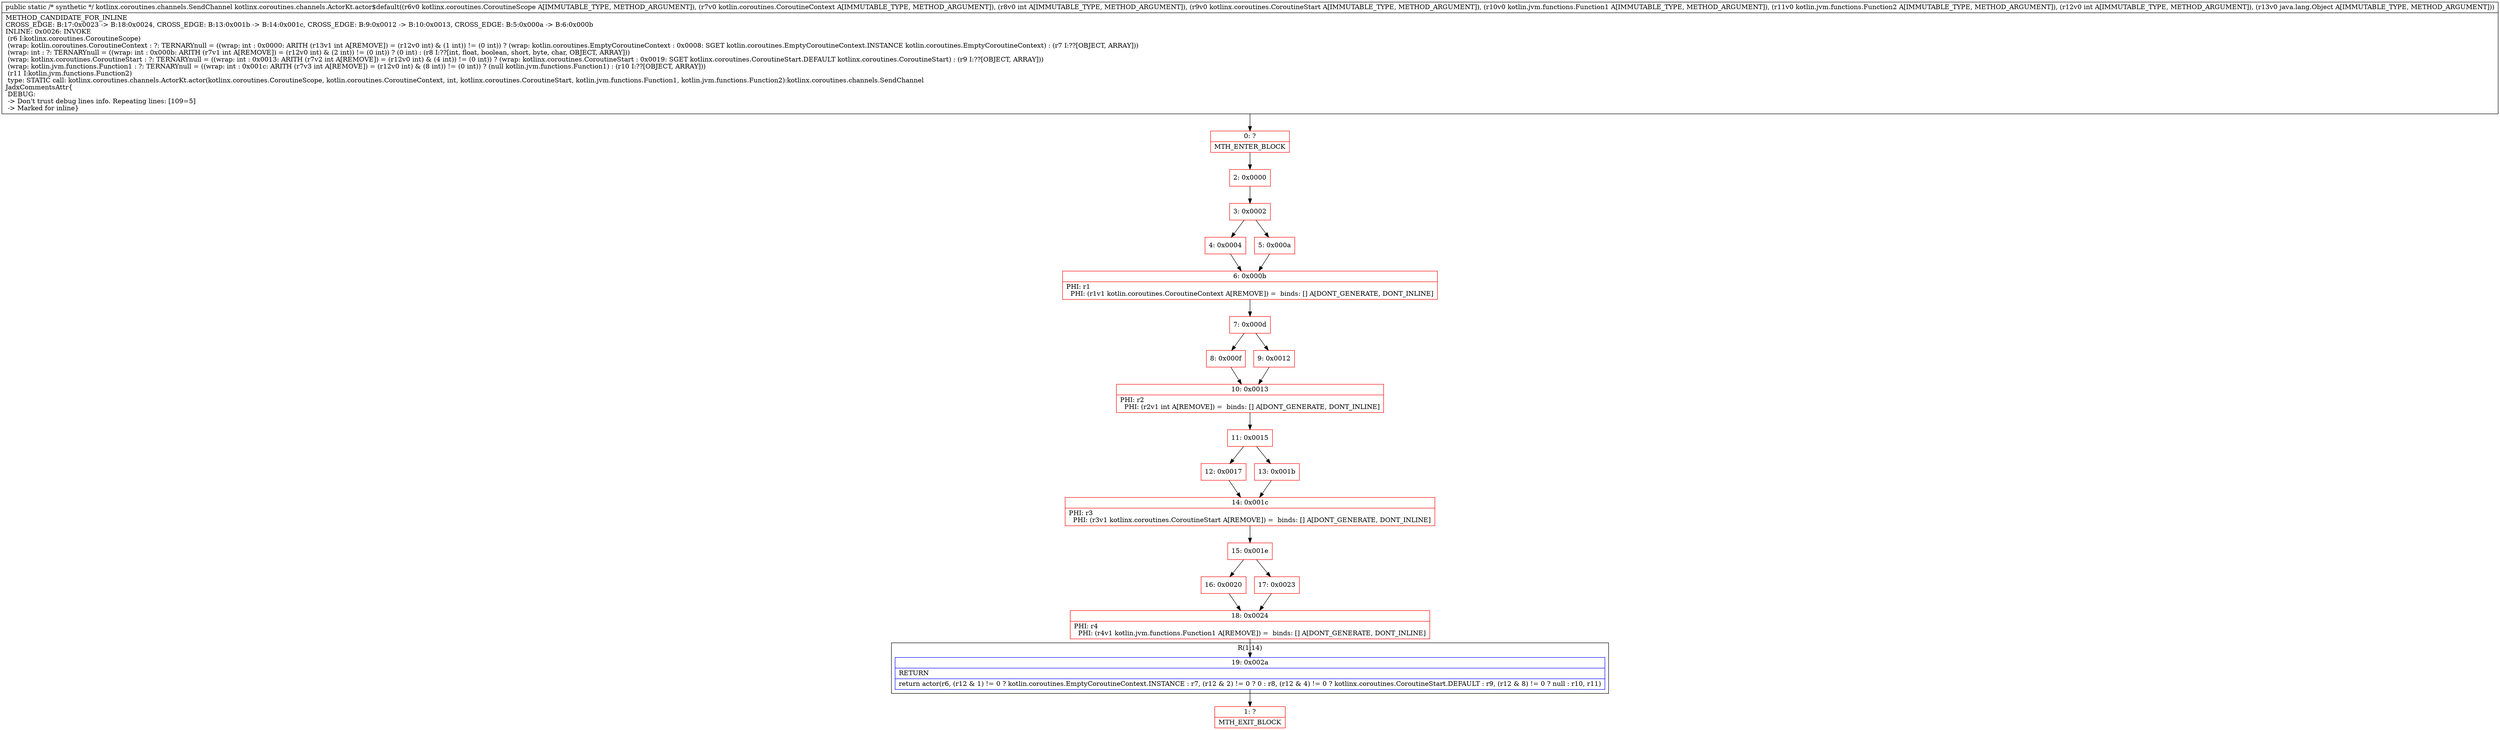 digraph "CFG forkotlinx.coroutines.channels.ActorKt.actor$default(Lkotlinx\/coroutines\/CoroutineScope;Lkotlin\/coroutines\/CoroutineContext;ILkotlinx\/coroutines\/CoroutineStart;Lkotlin\/jvm\/functions\/Function1;Lkotlin\/jvm\/functions\/Function2;ILjava\/lang\/Object;)Lkotlinx\/coroutines\/channels\/SendChannel;" {
subgraph cluster_Region_1057004669 {
label = "R(1:14)";
node [shape=record,color=blue];
Node_19 [shape=record,label="{19\:\ 0x002a|RETURN\l|return actor(r6, (r12 & 1) != 0 ? kotlin.coroutines.EmptyCoroutineContext.INSTANCE : r7, (r12 & 2) != 0 ? 0 : r8, (r12 & 4) != 0 ? kotlinx.coroutines.CoroutineStart.DEFAULT : r9, (r12 & 8) != 0 ? null : r10, r11)\l}"];
}
Node_0 [shape=record,color=red,label="{0\:\ ?|MTH_ENTER_BLOCK\l}"];
Node_2 [shape=record,color=red,label="{2\:\ 0x0000}"];
Node_3 [shape=record,color=red,label="{3\:\ 0x0002}"];
Node_4 [shape=record,color=red,label="{4\:\ 0x0004}"];
Node_6 [shape=record,color=red,label="{6\:\ 0x000b|PHI: r1 \l  PHI: (r1v1 kotlin.coroutines.CoroutineContext A[REMOVE]) =  binds: [] A[DONT_GENERATE, DONT_INLINE]\l}"];
Node_7 [shape=record,color=red,label="{7\:\ 0x000d}"];
Node_8 [shape=record,color=red,label="{8\:\ 0x000f}"];
Node_10 [shape=record,color=red,label="{10\:\ 0x0013|PHI: r2 \l  PHI: (r2v1 int A[REMOVE]) =  binds: [] A[DONT_GENERATE, DONT_INLINE]\l}"];
Node_11 [shape=record,color=red,label="{11\:\ 0x0015}"];
Node_12 [shape=record,color=red,label="{12\:\ 0x0017}"];
Node_14 [shape=record,color=red,label="{14\:\ 0x001c|PHI: r3 \l  PHI: (r3v1 kotlinx.coroutines.CoroutineStart A[REMOVE]) =  binds: [] A[DONT_GENERATE, DONT_INLINE]\l}"];
Node_15 [shape=record,color=red,label="{15\:\ 0x001e}"];
Node_16 [shape=record,color=red,label="{16\:\ 0x0020}"];
Node_18 [shape=record,color=red,label="{18\:\ 0x0024|PHI: r4 \l  PHI: (r4v1 kotlin.jvm.functions.Function1 A[REMOVE]) =  binds: [] A[DONT_GENERATE, DONT_INLINE]\l}"];
Node_1 [shape=record,color=red,label="{1\:\ ?|MTH_EXIT_BLOCK\l}"];
Node_17 [shape=record,color=red,label="{17\:\ 0x0023}"];
Node_13 [shape=record,color=red,label="{13\:\ 0x001b}"];
Node_9 [shape=record,color=red,label="{9\:\ 0x0012}"];
Node_5 [shape=record,color=red,label="{5\:\ 0x000a}"];
MethodNode[shape=record,label="{public static \/* synthetic *\/ kotlinx.coroutines.channels.SendChannel kotlinx.coroutines.channels.ActorKt.actor$default((r6v0 kotlinx.coroutines.CoroutineScope A[IMMUTABLE_TYPE, METHOD_ARGUMENT]), (r7v0 kotlin.coroutines.CoroutineContext A[IMMUTABLE_TYPE, METHOD_ARGUMENT]), (r8v0 int A[IMMUTABLE_TYPE, METHOD_ARGUMENT]), (r9v0 kotlinx.coroutines.CoroutineStart A[IMMUTABLE_TYPE, METHOD_ARGUMENT]), (r10v0 kotlin.jvm.functions.Function1 A[IMMUTABLE_TYPE, METHOD_ARGUMENT]), (r11v0 kotlin.jvm.functions.Function2 A[IMMUTABLE_TYPE, METHOD_ARGUMENT]), (r12v0 int A[IMMUTABLE_TYPE, METHOD_ARGUMENT]), (r13v0 java.lang.Object A[IMMUTABLE_TYPE, METHOD_ARGUMENT]))  | METHOD_CANDIDATE_FOR_INLINE\lCROSS_EDGE: B:17:0x0023 \-\> B:18:0x0024, CROSS_EDGE: B:13:0x001b \-\> B:14:0x001c, CROSS_EDGE: B:9:0x0012 \-\> B:10:0x0013, CROSS_EDGE: B:5:0x000a \-\> B:6:0x000b\lINLINE: 0x0026: INVOKE  \l  (r6 I:kotlinx.coroutines.CoroutineScope)\l  (wrap: kotlin.coroutines.CoroutineContext : ?: TERNARYnull = ((wrap: int : 0x0000: ARITH  (r13v1 int A[REMOVE]) = (r12v0 int) & (1 int)) != (0 int)) ? (wrap: kotlin.coroutines.EmptyCoroutineContext : 0x0008: SGET   kotlin.coroutines.EmptyCoroutineContext.INSTANCE kotlin.coroutines.EmptyCoroutineContext) : (r7 I:??[OBJECT, ARRAY]))\l  (wrap: int : ?: TERNARYnull = ((wrap: int : 0x000b: ARITH  (r7v1 int A[REMOVE]) = (r12v0 int) & (2 int)) != (0 int)) ? (0 int) : (r8 I:??[int, float, boolean, short, byte, char, OBJECT, ARRAY]))\l  (wrap: kotlinx.coroutines.CoroutineStart : ?: TERNARYnull = ((wrap: int : 0x0013: ARITH  (r7v2 int A[REMOVE]) = (r12v0 int) & (4 int)) != (0 int)) ? (wrap: kotlinx.coroutines.CoroutineStart : 0x0019: SGET   kotlinx.coroutines.CoroutineStart.DEFAULT kotlinx.coroutines.CoroutineStart) : (r9 I:??[OBJECT, ARRAY]))\l  (wrap: kotlin.jvm.functions.Function1 : ?: TERNARYnull = ((wrap: int : 0x001c: ARITH  (r7v3 int A[REMOVE]) = (r12v0 int) & (8 int)) != (0 int)) ? (null kotlin.jvm.functions.Function1) : (r10 I:??[OBJECT, ARRAY]))\l  (r11 I:kotlin.jvm.functions.Function2)\l type: STATIC call: kotlinx.coroutines.channels.ActorKt.actor(kotlinx.coroutines.CoroutineScope, kotlin.coroutines.CoroutineContext, int, kotlinx.coroutines.CoroutineStart, kotlin.jvm.functions.Function1, kotlin.jvm.functions.Function2):kotlinx.coroutines.channels.SendChannel\lJadxCommentsAttr\{\l DEBUG: \l \-\> Don't trust debug lines info. Repeating lines: [109=5]\l \-\> Marked for inline\}\l}"];
MethodNode -> Node_0;Node_19 -> Node_1;
Node_0 -> Node_2;
Node_2 -> Node_3;
Node_3 -> Node_4;
Node_3 -> Node_5;
Node_4 -> Node_6;
Node_6 -> Node_7;
Node_7 -> Node_8;
Node_7 -> Node_9;
Node_8 -> Node_10;
Node_10 -> Node_11;
Node_11 -> Node_12;
Node_11 -> Node_13;
Node_12 -> Node_14;
Node_14 -> Node_15;
Node_15 -> Node_16;
Node_15 -> Node_17;
Node_16 -> Node_18;
Node_18 -> Node_19;
Node_17 -> Node_18;
Node_13 -> Node_14;
Node_9 -> Node_10;
Node_5 -> Node_6;
}

